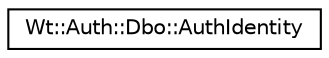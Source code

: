 digraph "Graphical Class Hierarchy"
{
 // LATEX_PDF_SIZE
  edge [fontname="Helvetica",fontsize="10",labelfontname="Helvetica",labelfontsize="10"];
  node [fontname="Helvetica",fontsize="10",shape=record];
  rankdir="LR";
  Node0 [label="Wt::Auth::Dbo::AuthIdentity",height=0.2,width=0.4,color="black", fillcolor="white", style="filled",URL="$classWt_1_1Auth_1_1Dbo_1_1AuthIdentity.html",tooltip="A default implementation for a authentication identity in Wt::Dbo."];
}
